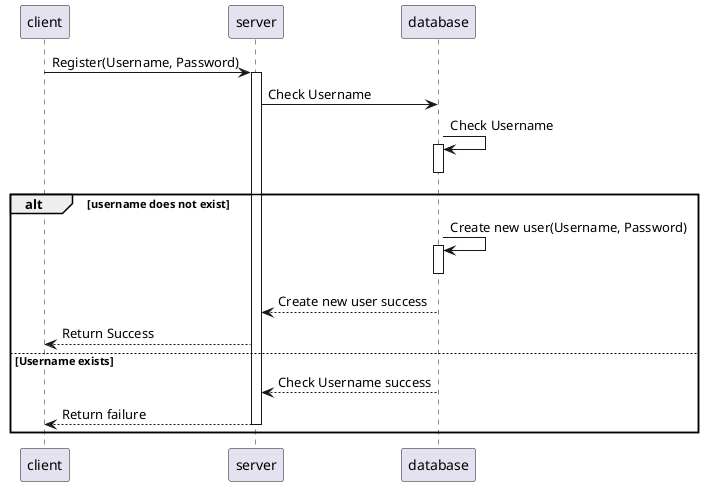 @startuml
client -> server: Register(Username, Password)
activate server
server-> database: Check Username
database -> database: Check Username
activate database
deactivate database

alt username does not exist

  database -> database: Create new user(Username, Password)
  activate database
  deactivate database

  database --> server: Create new user success

  server --> client: Return Success

else Username exists
  
  database --> server: Check Username success

  server --> client: Return failure

deactivate server

end
@enduml